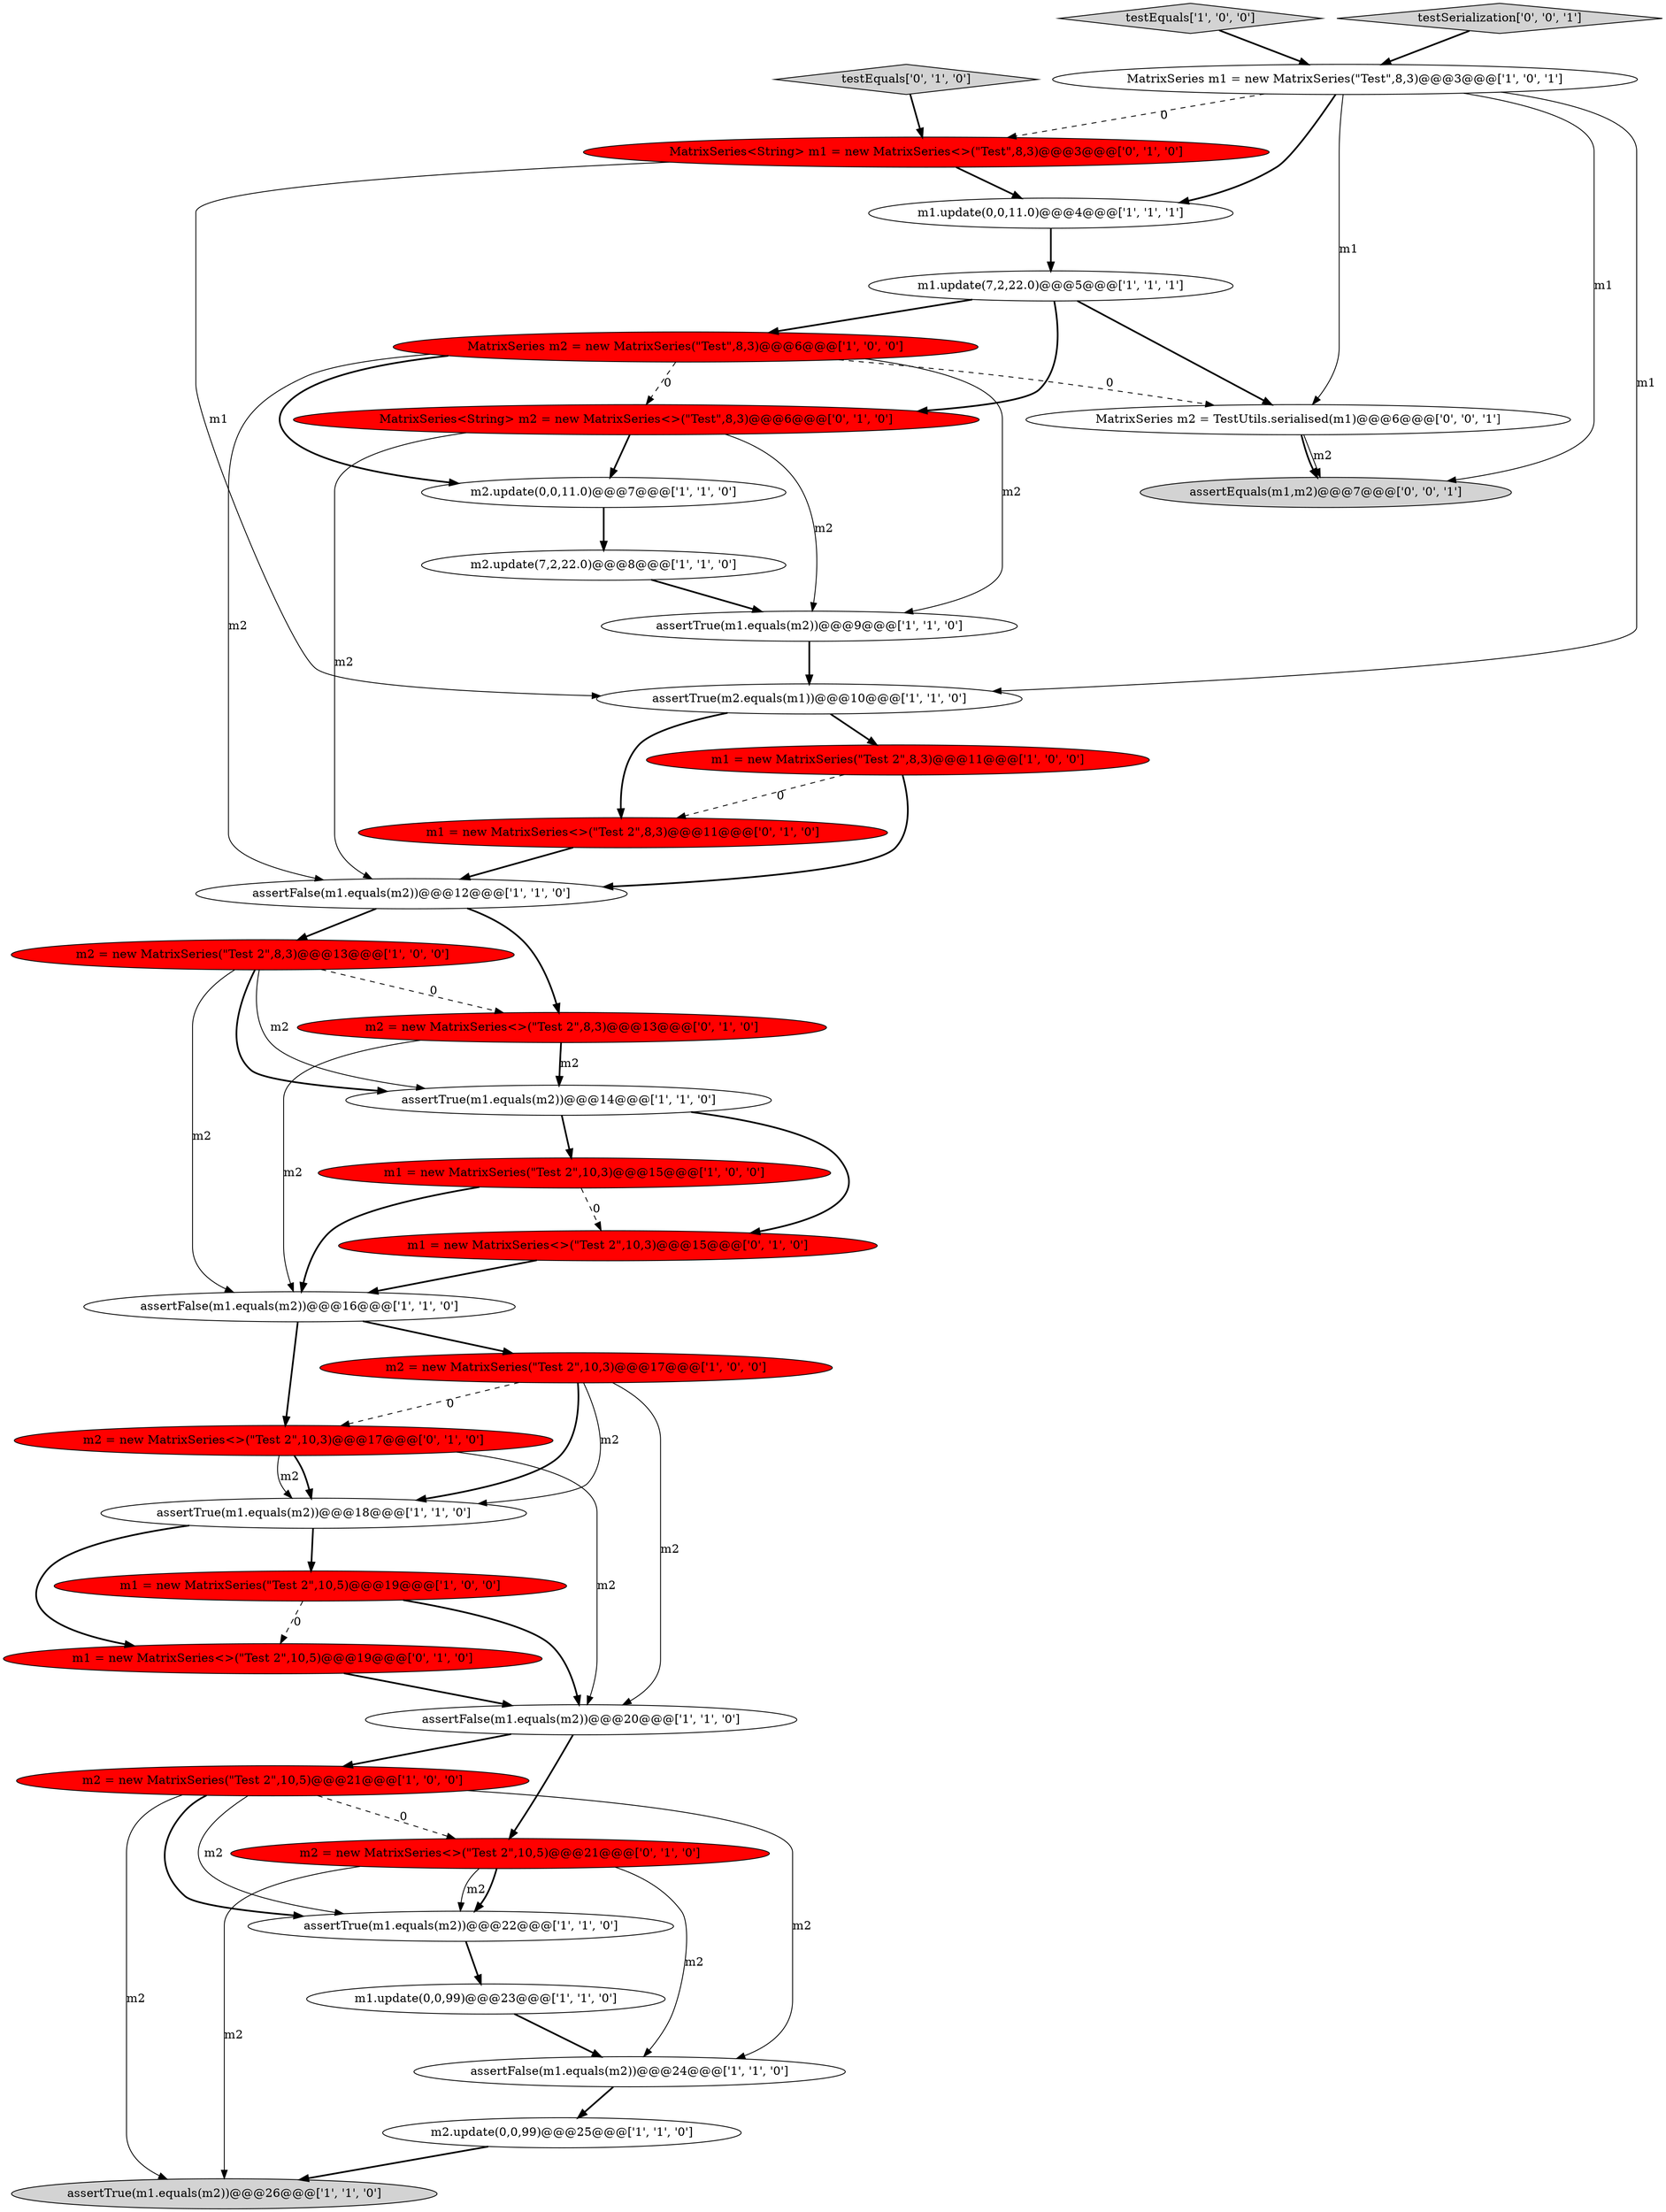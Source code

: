 digraph {
1 [style = filled, label = "assertTrue(m1.equals(m2))@@@18@@@['1', '1', '0']", fillcolor = white, shape = ellipse image = "AAA0AAABBB1BBB"];
26 [style = filled, label = "testEquals['0', '1', '0']", fillcolor = lightgray, shape = diamond image = "AAA0AAABBB2BBB"];
9 [style = filled, label = "assertTrue(m1.equals(m2))@@@26@@@['1', '1', '0']", fillcolor = lightgray, shape = ellipse image = "AAA0AAABBB1BBB"];
34 [style = filled, label = "assertEquals(m1,m2)@@@7@@@['0', '0', '1']", fillcolor = lightgray, shape = ellipse image = "AAA0AAABBB3BBB"];
12 [style = filled, label = "MatrixSeries m2 = new MatrixSeries(\"Test\",8,3)@@@6@@@['1', '0', '0']", fillcolor = red, shape = ellipse image = "AAA1AAABBB1BBB"];
30 [style = filled, label = "MatrixSeries<String> m1 = new MatrixSeries<>(\"Test\",8,3)@@@3@@@['0', '1', '0']", fillcolor = red, shape = ellipse image = "AAA1AAABBB2BBB"];
23 [style = filled, label = "m2 = new MatrixSeries(\"Test 2\",8,3)@@@13@@@['1', '0', '0']", fillcolor = red, shape = ellipse image = "AAA1AAABBB1BBB"];
33 [style = filled, label = "m2 = new MatrixSeries<>(\"Test 2\",8,3)@@@13@@@['0', '1', '0']", fillcolor = red, shape = ellipse image = "AAA1AAABBB2BBB"];
0 [style = filled, label = "m2 = new MatrixSeries(\"Test 2\",10,5)@@@21@@@['1', '0', '0']", fillcolor = red, shape = ellipse image = "AAA1AAABBB1BBB"];
25 [style = filled, label = "m1 = new MatrixSeries<>(\"Test 2\",10,5)@@@19@@@['0', '1', '0']", fillcolor = red, shape = ellipse image = "AAA1AAABBB2BBB"];
15 [style = filled, label = "assertFalse(m1.equals(m2))@@@20@@@['1', '1', '0']", fillcolor = white, shape = ellipse image = "AAA0AAABBB1BBB"];
36 [style = filled, label = "MatrixSeries m2 = TestUtils.serialised(m1)@@@6@@@['0', '0', '1']", fillcolor = white, shape = ellipse image = "AAA0AAABBB3BBB"];
2 [style = filled, label = "testEquals['1', '0', '0']", fillcolor = lightgray, shape = diamond image = "AAA0AAABBB1BBB"];
18 [style = filled, label = "m2.update(0,0,11.0)@@@7@@@['1', '1', '0']", fillcolor = white, shape = ellipse image = "AAA0AAABBB1BBB"];
28 [style = filled, label = "m1 = new MatrixSeries<>(\"Test 2\",8,3)@@@11@@@['0', '1', '0']", fillcolor = red, shape = ellipse image = "AAA1AAABBB2BBB"];
4 [style = filled, label = "assertTrue(m1.equals(m2))@@@14@@@['1', '1', '0']", fillcolor = white, shape = ellipse image = "AAA0AAABBB1BBB"];
21 [style = filled, label = "m1.update(0,0,11.0)@@@4@@@['1', '1', '1']", fillcolor = white, shape = ellipse image = "AAA0AAABBB1BBB"];
10 [style = filled, label = "m2.update(7,2,22.0)@@@8@@@['1', '1', '0']", fillcolor = white, shape = ellipse image = "AAA0AAABBB1BBB"];
17 [style = filled, label = "m1 = new MatrixSeries(\"Test 2\",10,3)@@@15@@@['1', '0', '0']", fillcolor = red, shape = ellipse image = "AAA1AAABBB1BBB"];
27 [style = filled, label = "MatrixSeries<String> m2 = new MatrixSeries<>(\"Test\",8,3)@@@6@@@['0', '1', '0']", fillcolor = red, shape = ellipse image = "AAA1AAABBB2BBB"];
29 [style = filled, label = "m2 = new MatrixSeries<>(\"Test 2\",10,5)@@@21@@@['0', '1', '0']", fillcolor = red, shape = ellipse image = "AAA1AAABBB2BBB"];
31 [style = filled, label = "m1 = new MatrixSeries<>(\"Test 2\",10,3)@@@15@@@['0', '1', '0']", fillcolor = red, shape = ellipse image = "AAA1AAABBB2BBB"];
6 [style = filled, label = "m1.update(0,0,99)@@@23@@@['1', '1', '0']", fillcolor = white, shape = ellipse image = "AAA0AAABBB1BBB"];
13 [style = filled, label = "assertTrue(m2.equals(m1))@@@10@@@['1', '1', '0']", fillcolor = white, shape = ellipse image = "AAA0AAABBB1BBB"];
35 [style = filled, label = "testSerialization['0', '0', '1']", fillcolor = lightgray, shape = diamond image = "AAA0AAABBB3BBB"];
20 [style = filled, label = "m1 = new MatrixSeries(\"Test 2\",8,3)@@@11@@@['1', '0', '0']", fillcolor = red, shape = ellipse image = "AAA1AAABBB1BBB"];
22 [style = filled, label = "assertFalse(m1.equals(m2))@@@24@@@['1', '1', '0']", fillcolor = white, shape = ellipse image = "AAA0AAABBB1BBB"];
8 [style = filled, label = "MatrixSeries m1 = new MatrixSeries(\"Test\",8,3)@@@3@@@['1', '0', '1']", fillcolor = white, shape = ellipse image = "AAA0AAABBB1BBB"];
11 [style = filled, label = "assertTrue(m1.equals(m2))@@@22@@@['1', '1', '0']", fillcolor = white, shape = ellipse image = "AAA0AAABBB1BBB"];
5 [style = filled, label = "assertTrue(m1.equals(m2))@@@9@@@['1', '1', '0']", fillcolor = white, shape = ellipse image = "AAA0AAABBB1BBB"];
14 [style = filled, label = "m2 = new MatrixSeries(\"Test 2\",10,3)@@@17@@@['1', '0', '0']", fillcolor = red, shape = ellipse image = "AAA1AAABBB1BBB"];
32 [style = filled, label = "m2 = new MatrixSeries<>(\"Test 2\",10,3)@@@17@@@['0', '1', '0']", fillcolor = red, shape = ellipse image = "AAA1AAABBB2BBB"];
19 [style = filled, label = "assertFalse(m1.equals(m2))@@@12@@@['1', '1', '0']", fillcolor = white, shape = ellipse image = "AAA0AAABBB1BBB"];
3 [style = filled, label = "m1.update(7,2,22.0)@@@5@@@['1', '1', '1']", fillcolor = white, shape = ellipse image = "AAA0AAABBB1BBB"];
24 [style = filled, label = "assertFalse(m1.equals(m2))@@@16@@@['1', '1', '0']", fillcolor = white, shape = ellipse image = "AAA0AAABBB1BBB"];
16 [style = filled, label = "m1 = new MatrixSeries(\"Test 2\",10,5)@@@19@@@['1', '0', '0']", fillcolor = red, shape = ellipse image = "AAA1AAABBB1BBB"];
7 [style = filled, label = "m2.update(0,0,99)@@@25@@@['1', '1', '0']", fillcolor = white, shape = ellipse image = "AAA0AAABBB1BBB"];
19->33 [style = bold, label=""];
14->1 [style = solid, label="m2"];
30->13 [style = solid, label="m1"];
16->15 [style = bold, label=""];
27->18 [style = bold, label=""];
29->9 [style = solid, label="m2"];
14->15 [style = solid, label="m2"];
0->22 [style = solid, label="m2"];
4->17 [style = bold, label=""];
36->34 [style = bold, label=""];
29->11 [style = solid, label="m2"];
6->22 [style = bold, label=""];
23->24 [style = solid, label="m2"];
16->25 [style = dashed, label="0"];
36->34 [style = solid, label="m2"];
31->24 [style = bold, label=""];
11->6 [style = bold, label=""];
33->4 [style = bold, label=""];
24->32 [style = bold, label=""];
20->28 [style = dashed, label="0"];
23->4 [style = bold, label=""];
0->11 [style = bold, label=""];
8->13 [style = solid, label="m1"];
3->12 [style = bold, label=""];
8->34 [style = solid, label="m1"];
17->31 [style = dashed, label="0"];
22->7 [style = bold, label=""];
23->4 [style = solid, label="m2"];
23->33 [style = dashed, label="0"];
14->1 [style = bold, label=""];
24->14 [style = bold, label=""];
3->27 [style = bold, label=""];
26->30 [style = bold, label=""];
8->36 [style = solid, label="m1"];
7->9 [style = bold, label=""];
4->31 [style = bold, label=""];
30->21 [style = bold, label=""];
17->24 [style = bold, label=""];
3->36 [style = bold, label=""];
29->22 [style = solid, label="m2"];
29->11 [style = bold, label=""];
10->5 [style = bold, label=""];
12->19 [style = solid, label="m2"];
18->10 [style = bold, label=""];
14->32 [style = dashed, label="0"];
0->11 [style = solid, label="m2"];
33->4 [style = solid, label="m2"];
1->16 [style = bold, label=""];
12->36 [style = dashed, label="0"];
19->23 [style = bold, label=""];
15->0 [style = bold, label=""];
5->13 [style = bold, label=""];
32->1 [style = bold, label=""];
0->29 [style = dashed, label="0"];
12->18 [style = bold, label=""];
28->19 [style = bold, label=""];
35->8 [style = bold, label=""];
32->15 [style = solid, label="m2"];
25->15 [style = bold, label=""];
8->21 [style = bold, label=""];
0->9 [style = solid, label="m2"];
27->19 [style = solid, label="m2"];
12->27 [style = dashed, label="0"];
8->30 [style = dashed, label="0"];
27->5 [style = solid, label="m2"];
13->28 [style = bold, label=""];
33->24 [style = solid, label="m2"];
20->19 [style = bold, label=""];
32->1 [style = solid, label="m2"];
1->25 [style = bold, label=""];
15->29 [style = bold, label=""];
12->5 [style = solid, label="m2"];
2->8 [style = bold, label=""];
21->3 [style = bold, label=""];
13->20 [style = bold, label=""];
}
